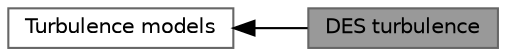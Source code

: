 digraph "DES turbulence"
{
 // LATEX_PDF_SIZE
  bgcolor="transparent";
  edge [fontname=Helvetica,fontsize=10,labelfontname=Helvetica,labelfontsize=10];
  node [fontname=Helvetica,fontsize=10,shape=box,height=0.2,width=0.4];
  rankdir=LR;
  Node1 [id="Node000001",label="DES turbulence",height=0.2,width=0.4,color="gray40", fillcolor="grey60", style="filled", fontcolor="black",tooltip=" "];
  Node2 [id="Node000002",label="Turbulence models",height=0.2,width=0.4,color="grey40", fillcolor="white", style="filled",URL="$group__grpTurbulence.html",tooltip=" "];
  Node2->Node1 [shape=plaintext, dir="back", style="solid"];
}
